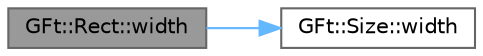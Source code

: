 digraph "GFt::Rect::width"
{
 // LATEX_PDF_SIZE
  bgcolor="transparent";
  edge [fontname=Helvetica,fontsize=10,labelfontname=Helvetica,labelfontsize=10];
  node [fontname=Helvetica,fontsize=10,shape=box,height=0.2,width=0.4];
  rankdir="LR";
  Node1 [id="Node000001",label="GFt::Rect::width",height=0.2,width=0.4,color="gray40", fillcolor="grey60", style="filled", fontcolor="black",tooltip="矩形宽度"];
  Node1 -> Node2 [id="edge1_Node000001_Node000002",color="steelblue1",style="solid",tooltip=" "];
  Node2 [id="Node000002",label="GFt::Size::width",height=0.2,width=0.4,color="grey40", fillcolor="white", style="filled",URL="$class_g_ft_1_1_size.html#ac0804a28c260282b6f64d620c7f609b7",tooltip="尺寸的宽度"];
}
